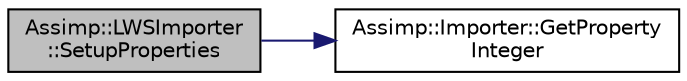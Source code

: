 digraph "Assimp::LWSImporter::SetupProperties"
{
  edge [fontname="Helvetica",fontsize="10",labelfontname="Helvetica",labelfontsize="10"];
  node [fontname="Helvetica",fontsize="10",shape=record];
  rankdir="LR";
  Node1 [label="Assimp::LWSImporter\l::SetupProperties",height=0.2,width=0.4,color="black", fillcolor="grey75", style="filled", fontcolor="black"];
  Node1 -> Node2 [color="midnightblue",fontsize="10",style="solid",fontname="Helvetica"];
  Node2 [label="Assimp::Importer::GetProperty\lInteger",height=0.2,width=0.4,color="black", fillcolor="white", style="filled",URL="$class_assimp_1_1_importer.html#afc34fe518a98c945ab8c29728cd8e5b8"];
}
